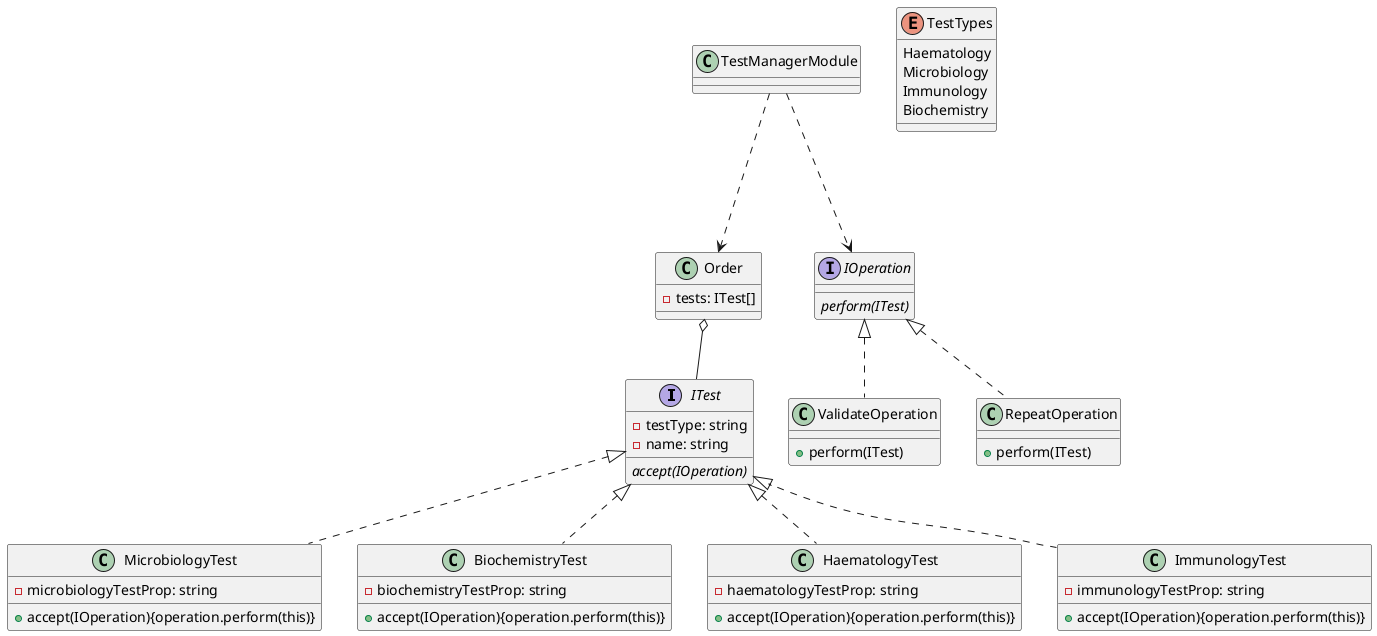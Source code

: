 @startuml

Interface ITest
TestManagerModule ...> Order
TestManagerModule ...> IOperation
ITest <|.. MicrobiologyTest
ITest <|.. BiochemistryTest
ITest <|.. HaematologyTest
ITest <|.. ImmunologyTest
Order o-- ITest


IOperation <|.. ValidateOperation
IOperation <|.. RepeatOperation

Order : - tests: ITest[]
ITest : {abstract}accept(IOperation)
ITest : - testType: string
ITest : - name: string
MicrobiologyTest : - microbiologyTestProp: string
MicrobiologyTest : +accept(IOperation){operation.perform(this)}
BiochemistryTest : - biochemistryTestProp: string
BiochemistryTest : +accept(IOperation){operation.perform(this)}
HaematologyTest : - haematologyTestProp: string
HaematologyTest : +accept(IOperation){operation.perform(this)}
ImmunologyTest : - immunologyTestProp: string
ImmunologyTest : +accept(IOperation){operation.perform(this)}

Interface IOperation
IOperation : {abstract}perform(ITest)
ValidateOperation : +perform(ITest)
RepeatOperation : +perform(ITest)

enum TestTypes{
    Haematology
    Microbiology
    Immunology
    Biochemistry
}


@enduml